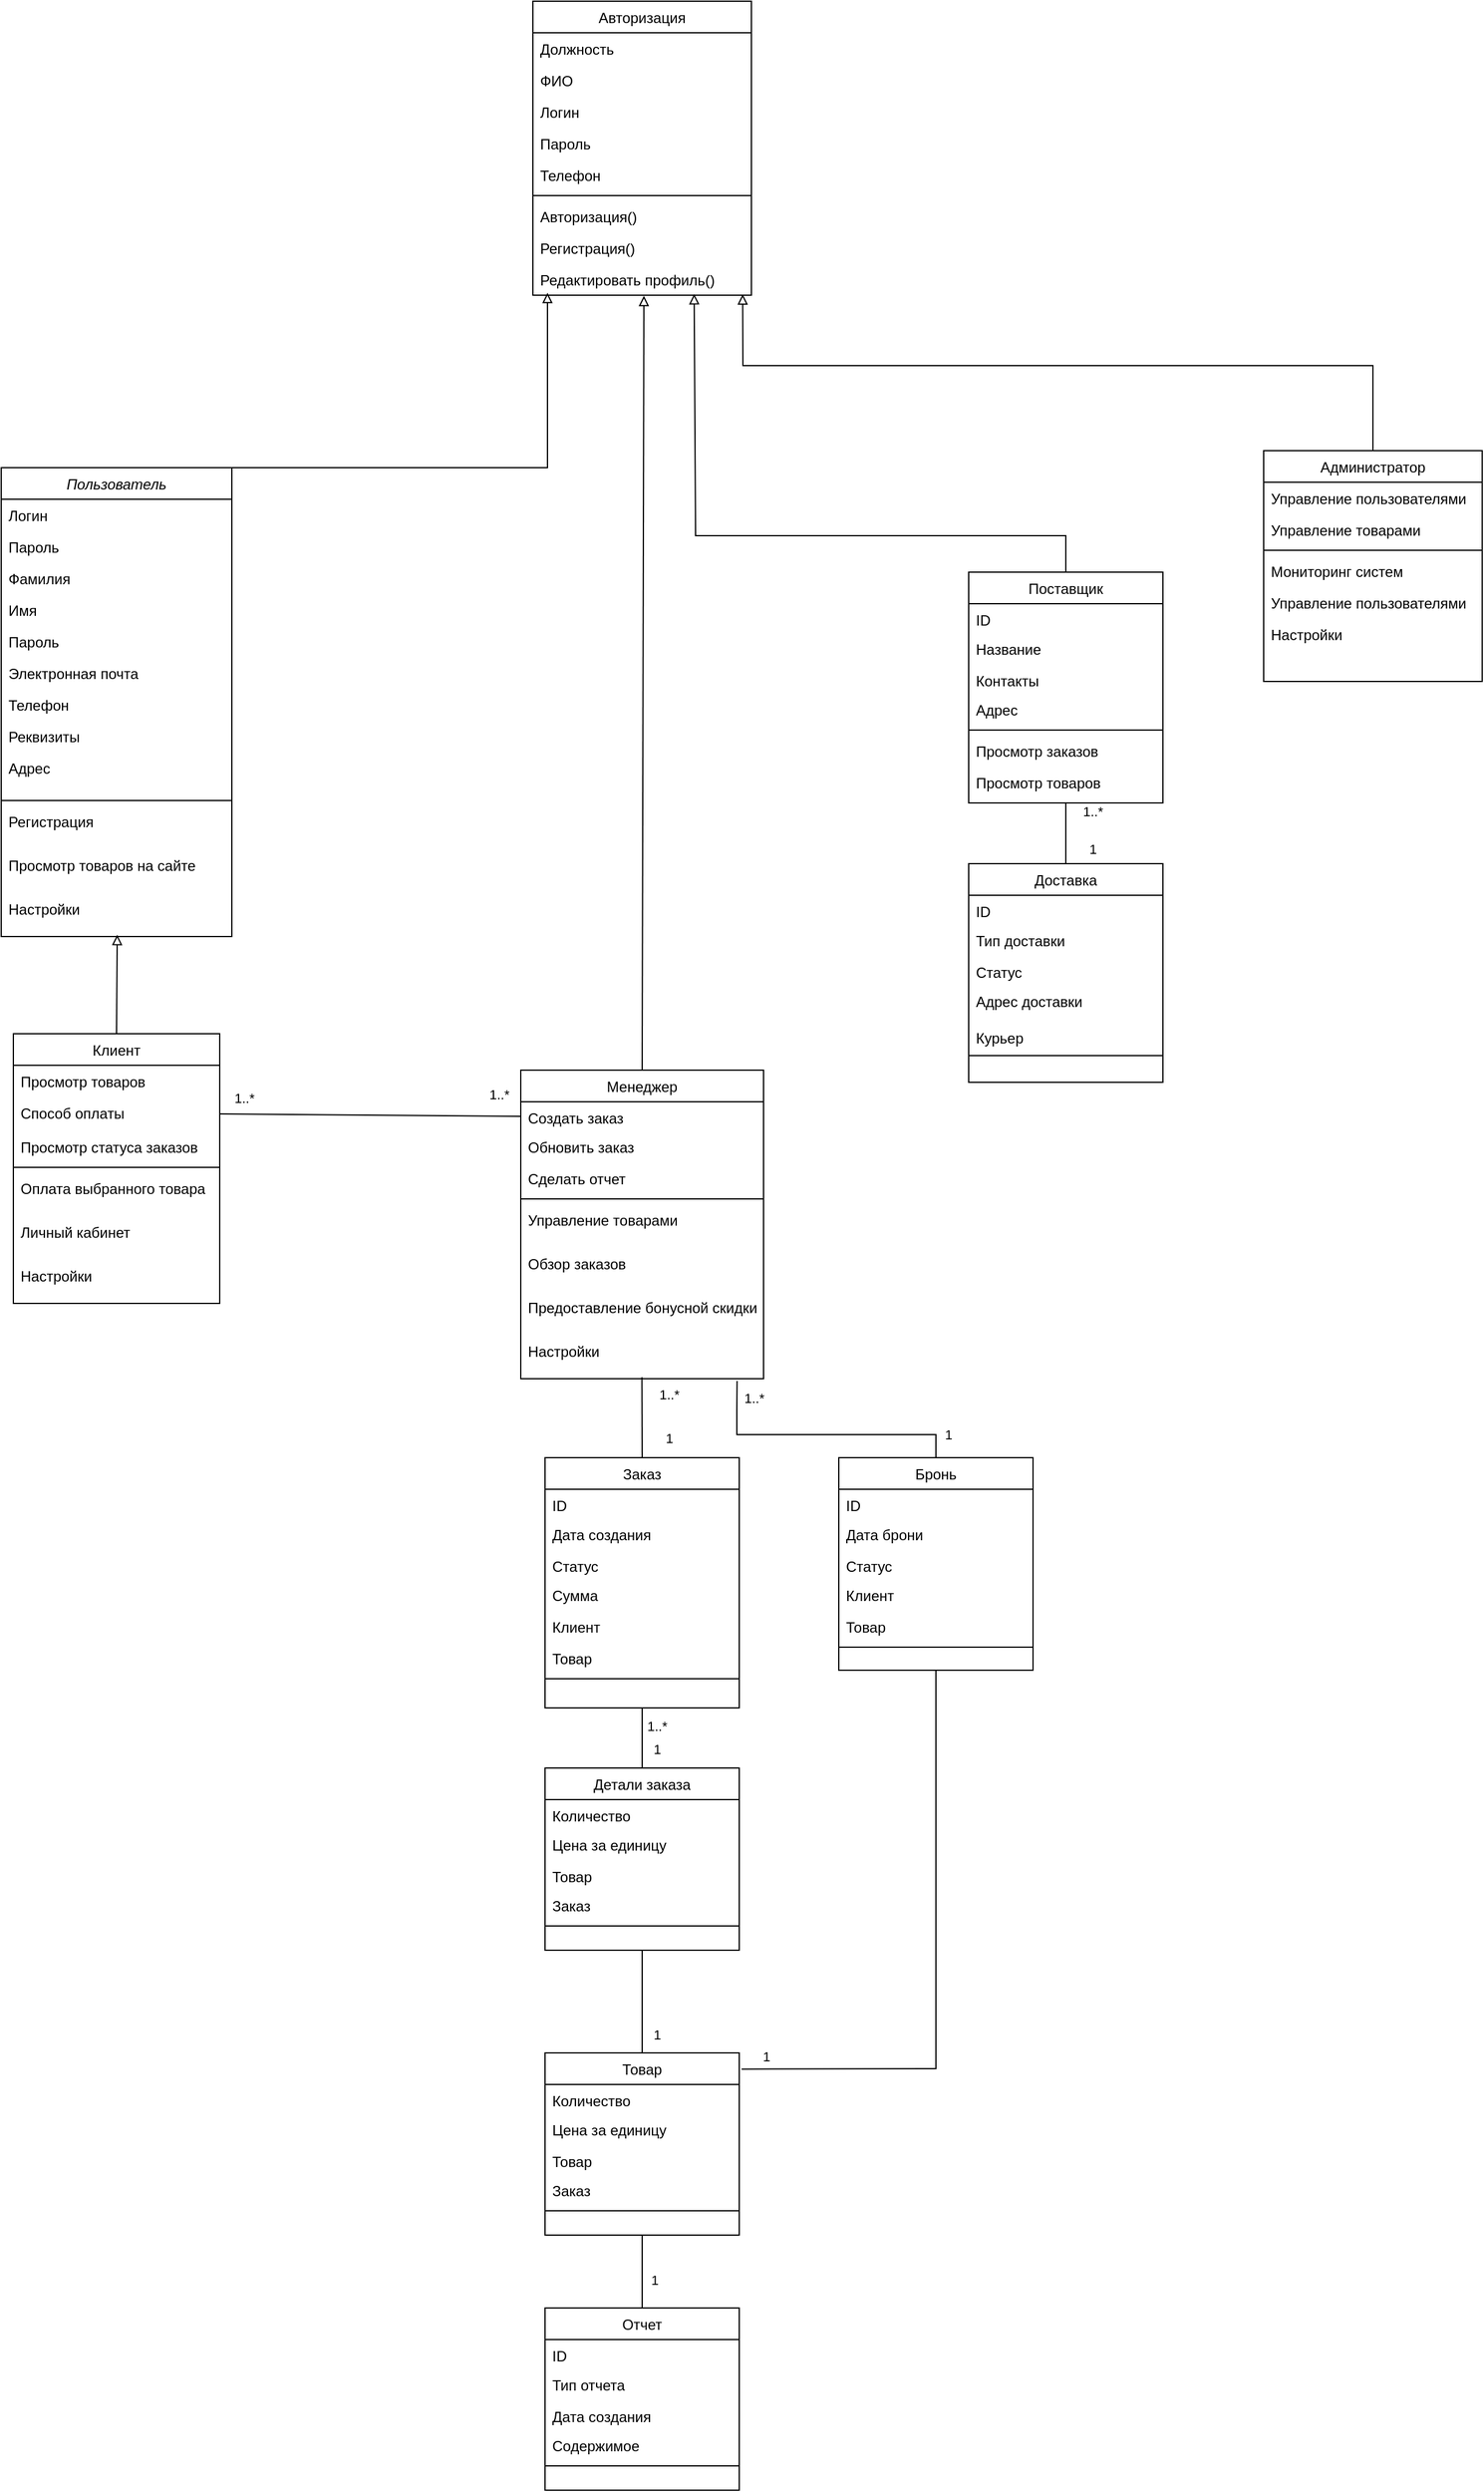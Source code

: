<mxfile version="24.6.4" type="device">
  <diagram id="C5RBs43oDa-KdzZeNtuy" name="Page-1">
    <mxGraphModel dx="1066" dy="1782" grid="1" gridSize="10" guides="1" tooltips="1" connect="1" arrows="1" fold="1" page="1" pageScale="1" pageWidth="827" pageHeight="1169" math="0" shadow="0">
      <root>
        <mxCell id="WIyWlLk6GJQsqaUBKTNV-0" />
        <mxCell id="WIyWlLk6GJQsqaUBKTNV-1" parent="WIyWlLk6GJQsqaUBKTNV-0" />
        <mxCell id="zkfFHV4jXpPFQw0GAbJ--0" value="Пользователь" style="swimlane;fontStyle=2;align=center;verticalAlign=top;childLayout=stackLayout;horizontal=1;startSize=26;horizontalStack=0;resizeParent=1;resizeLast=0;collapsible=1;marginBottom=0;rounded=0;shadow=0;strokeWidth=1;" parent="WIyWlLk6GJQsqaUBKTNV-1" vertex="1">
          <mxGeometry x="30" y="-656" width="190" height="386" as="geometry">
            <mxRectangle x="220" y="20" width="160" height="26" as="alternateBounds" />
          </mxGeometry>
        </mxCell>
        <mxCell id="zkfFHV4jXpPFQw0GAbJ--1" value="Логин" style="text;align=left;verticalAlign=top;spacingLeft=4;spacingRight=4;overflow=hidden;rotatable=0;points=[[0,0.5],[1,0.5]];portConstraint=eastwest;" parent="zkfFHV4jXpPFQw0GAbJ--0" vertex="1">
          <mxGeometry y="26" width="190" height="26" as="geometry" />
        </mxCell>
        <mxCell id="zkfFHV4jXpPFQw0GAbJ--2" value="Пароль" style="text;align=left;verticalAlign=top;spacingLeft=4;spacingRight=4;overflow=hidden;rotatable=0;points=[[0,0.5],[1,0.5]];portConstraint=eastwest;rounded=0;shadow=0;html=0;" parent="zkfFHV4jXpPFQw0GAbJ--0" vertex="1">
          <mxGeometry y="52" width="190" height="26" as="geometry" />
        </mxCell>
        <mxCell id="ye57K-6yCC5yZi4VdU77-1" value="Фамилия" style="text;align=left;verticalAlign=top;spacingLeft=4;spacingRight=4;overflow=hidden;rotatable=0;points=[[0,0.5],[1,0.5]];portConstraint=eastwest;rounded=0;shadow=0;html=0;" parent="zkfFHV4jXpPFQw0GAbJ--0" vertex="1">
          <mxGeometry y="78" width="190" height="26" as="geometry" />
        </mxCell>
        <mxCell id="ye57K-6yCC5yZi4VdU77-2" value="Имя" style="text;align=left;verticalAlign=top;spacingLeft=4;spacingRight=4;overflow=hidden;rotatable=0;points=[[0,0.5],[1,0.5]];portConstraint=eastwest;rounded=0;shadow=0;html=0;" parent="zkfFHV4jXpPFQw0GAbJ--0" vertex="1">
          <mxGeometry y="104" width="190" height="26" as="geometry" />
        </mxCell>
        <mxCell id="ye57K-6yCC5yZi4VdU77-3" value="Пароль" style="text;align=left;verticalAlign=top;spacingLeft=4;spacingRight=4;overflow=hidden;rotatable=0;points=[[0,0.5],[1,0.5]];portConstraint=eastwest;rounded=0;shadow=0;html=0;" parent="zkfFHV4jXpPFQw0GAbJ--0" vertex="1">
          <mxGeometry y="130" width="190" height="26" as="geometry" />
        </mxCell>
        <mxCell id="ye57K-6yCC5yZi4VdU77-4" value="Электронная почта" style="text;align=left;verticalAlign=top;spacingLeft=4;spacingRight=4;overflow=hidden;rotatable=0;points=[[0,0.5],[1,0.5]];portConstraint=eastwest;rounded=0;shadow=0;html=0;" parent="zkfFHV4jXpPFQw0GAbJ--0" vertex="1">
          <mxGeometry y="156" width="190" height="26" as="geometry" />
        </mxCell>
        <mxCell id="ye57K-6yCC5yZi4VdU77-5" value="Телефон" style="text;align=left;verticalAlign=top;spacingLeft=4;spacingRight=4;overflow=hidden;rotatable=0;points=[[0,0.5],[1,0.5]];portConstraint=eastwest;rounded=0;shadow=0;html=0;" parent="zkfFHV4jXpPFQw0GAbJ--0" vertex="1">
          <mxGeometry y="182" width="190" height="26" as="geometry" />
        </mxCell>
        <mxCell id="ye57K-6yCC5yZi4VdU77-6" value="Реквизиты" style="text;align=left;verticalAlign=top;spacingLeft=4;spacingRight=4;overflow=hidden;rotatable=0;points=[[0,0.5],[1,0.5]];portConstraint=eastwest;rounded=0;shadow=0;html=0;" parent="zkfFHV4jXpPFQw0GAbJ--0" vertex="1">
          <mxGeometry y="208" width="190" height="26" as="geometry" />
        </mxCell>
        <mxCell id="zkfFHV4jXpPFQw0GAbJ--3" value="Адрес" style="text;align=left;verticalAlign=top;spacingLeft=4;spacingRight=4;overflow=hidden;rotatable=0;points=[[0,0.5],[1,0.5]];portConstraint=eastwest;rounded=0;shadow=0;html=0;" parent="zkfFHV4jXpPFQw0GAbJ--0" vertex="1">
          <mxGeometry y="234" width="190" height="36" as="geometry" />
        </mxCell>
        <mxCell id="zkfFHV4jXpPFQw0GAbJ--4" value="" style="line;html=1;strokeWidth=1;align=left;verticalAlign=middle;spacingTop=-1;spacingLeft=3;spacingRight=3;rotatable=0;labelPosition=right;points=[];portConstraint=eastwest;" parent="zkfFHV4jXpPFQw0GAbJ--0" vertex="1">
          <mxGeometry y="270" width="190" height="8" as="geometry" />
        </mxCell>
        <mxCell id="G7m8t5l0j-8tKaaphO8F-0" value="Регистрация" style="text;align=left;verticalAlign=top;spacingLeft=4;spacingRight=4;overflow=hidden;rotatable=0;points=[[0,0.5],[1,0.5]];portConstraint=eastwest;rounded=0;shadow=0;html=0;" parent="zkfFHV4jXpPFQw0GAbJ--0" vertex="1">
          <mxGeometry y="278" width="190" height="36" as="geometry" />
        </mxCell>
        <mxCell id="G7m8t5l0j-8tKaaphO8F-4" value="Просмотр товаров на сайте" style="text;align=left;verticalAlign=top;spacingLeft=4;spacingRight=4;overflow=hidden;rotatable=0;points=[[0,0.5],[1,0.5]];portConstraint=eastwest;rounded=0;shadow=0;html=0;" parent="zkfFHV4jXpPFQw0GAbJ--0" vertex="1">
          <mxGeometry y="314" width="190" height="36" as="geometry" />
        </mxCell>
        <mxCell id="G7m8t5l0j-8tKaaphO8F-1" value="Настройки" style="text;align=left;verticalAlign=top;spacingLeft=4;spacingRight=4;overflow=hidden;rotatable=0;points=[[0,0.5],[1,0.5]];portConstraint=eastwest;rounded=0;shadow=0;html=0;" parent="zkfFHV4jXpPFQw0GAbJ--0" vertex="1">
          <mxGeometry y="350" width="190" height="36" as="geometry" />
        </mxCell>
        <mxCell id="zkfFHV4jXpPFQw0GAbJ--6" value="Клиент" style="swimlane;fontStyle=0;align=center;verticalAlign=top;childLayout=stackLayout;horizontal=1;startSize=26;horizontalStack=0;resizeParent=1;resizeLast=0;collapsible=1;marginBottom=0;rounded=0;shadow=0;strokeWidth=1;" parent="WIyWlLk6GJQsqaUBKTNV-1" vertex="1">
          <mxGeometry x="40" y="-190" width="170" height="222" as="geometry">
            <mxRectangle x="130" y="380" width="160" height="26" as="alternateBounds" />
          </mxGeometry>
        </mxCell>
        <mxCell id="zkfFHV4jXpPFQw0GAbJ--7" value="Просмотр товаров" style="text;align=left;verticalAlign=top;spacingLeft=4;spacingRight=4;overflow=hidden;rotatable=0;points=[[0,0.5],[1,0.5]];portConstraint=eastwest;" parent="zkfFHV4jXpPFQw0GAbJ--6" vertex="1">
          <mxGeometry y="26" width="170" height="26" as="geometry" />
        </mxCell>
        <mxCell id="zkfFHV4jXpPFQw0GAbJ--8" value="Способ оплаты" style="text;align=left;verticalAlign=top;spacingLeft=4;spacingRight=4;overflow=hidden;rotatable=0;points=[[0,0.5],[1,0.5]];portConstraint=eastwest;rounded=0;shadow=0;html=0;" parent="zkfFHV4jXpPFQw0GAbJ--6" vertex="1">
          <mxGeometry y="52" width="170" height="28" as="geometry" />
        </mxCell>
        <mxCell id="ye57K-6yCC5yZi4VdU77-9" value="Просмотр статуса заказов" style="text;align=left;verticalAlign=top;spacingLeft=4;spacingRight=4;overflow=hidden;rotatable=0;points=[[0,0.5],[1,0.5]];portConstraint=eastwest;" parent="zkfFHV4jXpPFQw0GAbJ--6" vertex="1">
          <mxGeometry y="80" width="170" height="26" as="geometry" />
        </mxCell>
        <mxCell id="zkfFHV4jXpPFQw0GAbJ--9" value="" style="line;html=1;strokeWidth=1;align=left;verticalAlign=middle;spacingTop=-1;spacingLeft=3;spacingRight=3;rotatable=0;labelPosition=right;points=[];portConstraint=eastwest;" parent="zkfFHV4jXpPFQw0GAbJ--6" vertex="1">
          <mxGeometry y="106" width="170" height="8" as="geometry" />
        </mxCell>
        <mxCell id="G7m8t5l0j-8tKaaphO8F-9" value="Оплата выбранного товара" style="text;align=left;verticalAlign=top;spacingLeft=4;spacingRight=4;overflow=hidden;rotatable=0;points=[[0,0.5],[1,0.5]];portConstraint=eastwest;rounded=0;shadow=0;html=0;" parent="zkfFHV4jXpPFQw0GAbJ--6" vertex="1">
          <mxGeometry y="114" width="170" height="36" as="geometry" />
        </mxCell>
        <mxCell id="G7m8t5l0j-8tKaaphO8F-11" value="Личный кабинет" style="text;align=left;verticalAlign=top;spacingLeft=4;spacingRight=4;overflow=hidden;rotatable=0;points=[[0,0.5],[1,0.5]];portConstraint=eastwest;rounded=0;shadow=0;html=0;" parent="zkfFHV4jXpPFQw0GAbJ--6" vertex="1">
          <mxGeometry y="150" width="170" height="36" as="geometry" />
        </mxCell>
        <mxCell id="G7m8t5l0j-8tKaaphO8F-10" value="Настройки" style="text;align=left;verticalAlign=top;spacingLeft=4;spacingRight=4;overflow=hidden;rotatable=0;points=[[0,0.5],[1,0.5]];portConstraint=eastwest;rounded=0;shadow=0;html=0;" parent="zkfFHV4jXpPFQw0GAbJ--6" vertex="1">
          <mxGeometry y="186" width="170" height="36" as="geometry" />
        </mxCell>
        <mxCell id="zkfFHV4jXpPFQw0GAbJ--13" value="Менеджер" style="swimlane;fontStyle=0;align=center;verticalAlign=top;childLayout=stackLayout;horizontal=1;startSize=26;horizontalStack=0;resizeParent=1;resizeLast=0;collapsible=1;marginBottom=0;rounded=0;shadow=0;strokeWidth=1;" parent="WIyWlLk6GJQsqaUBKTNV-1" vertex="1">
          <mxGeometry x="458" y="-160" width="200" height="254" as="geometry">
            <mxRectangle x="340" y="380" width="170" height="26" as="alternateBounds" />
          </mxGeometry>
        </mxCell>
        <mxCell id="zkfFHV4jXpPFQw0GAbJ--14" value="Создать заказ" style="text;align=left;verticalAlign=top;spacingLeft=4;spacingRight=4;overflow=hidden;rotatable=0;points=[[0,0.5],[1,0.5]];portConstraint=eastwest;" parent="zkfFHV4jXpPFQw0GAbJ--13" vertex="1">
          <mxGeometry y="26" width="200" height="24" as="geometry" />
        </mxCell>
        <mxCell id="ye57K-6yCC5yZi4VdU77-10" value="Обновить заказ" style="text;align=left;verticalAlign=top;spacingLeft=4;spacingRight=4;overflow=hidden;rotatable=0;points=[[0,0.5],[1,0.5]];portConstraint=eastwest;" parent="zkfFHV4jXpPFQw0GAbJ--13" vertex="1">
          <mxGeometry y="50" width="200" height="26" as="geometry" />
        </mxCell>
        <mxCell id="ye57K-6yCC5yZi4VdU77-11" value="Сделать отчет" style="text;align=left;verticalAlign=top;spacingLeft=4;spacingRight=4;overflow=hidden;rotatable=0;points=[[0,0.5],[1,0.5]];portConstraint=eastwest;" parent="zkfFHV4jXpPFQw0GAbJ--13" vertex="1">
          <mxGeometry y="76" width="200" height="26" as="geometry" />
        </mxCell>
        <mxCell id="zkfFHV4jXpPFQw0GAbJ--15" value="" style="line;html=1;strokeWidth=1;align=left;verticalAlign=middle;spacingTop=-1;spacingLeft=3;spacingRight=3;rotatable=0;labelPosition=right;points=[];portConstraint=eastwest;" parent="zkfFHV4jXpPFQw0GAbJ--13" vertex="1">
          <mxGeometry y="102" width="200" height="8" as="geometry" />
        </mxCell>
        <mxCell id="G7m8t5l0j-8tKaaphO8F-6" value="Управление товарами" style="text;align=left;verticalAlign=top;spacingLeft=4;spacingRight=4;overflow=hidden;rotatable=0;points=[[0,0.5],[1,0.5]];portConstraint=eastwest;rounded=0;shadow=0;html=0;" parent="zkfFHV4jXpPFQw0GAbJ--13" vertex="1">
          <mxGeometry y="110" width="200" height="36" as="geometry" />
        </mxCell>
        <mxCell id="G7m8t5l0j-8tKaaphO8F-7" value="Обзор заказов" style="text;align=left;verticalAlign=top;spacingLeft=4;spacingRight=4;overflow=hidden;rotatable=0;points=[[0,0.5],[1,0.5]];portConstraint=eastwest;rounded=0;shadow=0;html=0;" parent="zkfFHV4jXpPFQw0GAbJ--13" vertex="1">
          <mxGeometry y="146" width="200" height="36" as="geometry" />
        </mxCell>
        <mxCell id="G7m8t5l0j-8tKaaphO8F-8" value="Предоставление бонусной скидки" style="text;align=left;verticalAlign=top;spacingLeft=4;spacingRight=4;overflow=hidden;rotatable=0;points=[[0,0.5],[1,0.5]];portConstraint=eastwest;rounded=0;shadow=0;html=0;" parent="zkfFHV4jXpPFQw0GAbJ--13" vertex="1">
          <mxGeometry y="182" width="200" height="36" as="geometry" />
        </mxCell>
        <mxCell id="G7m8t5l0j-8tKaaphO8F-5" value="Настройки" style="text;align=left;verticalAlign=top;spacingLeft=4;spacingRight=4;overflow=hidden;rotatable=0;points=[[0,0.5],[1,0.5]];portConstraint=eastwest;rounded=0;shadow=0;html=0;" parent="zkfFHV4jXpPFQw0GAbJ--13" vertex="1">
          <mxGeometry y="218" width="200" height="36" as="geometry" />
        </mxCell>
        <mxCell id="zkfFHV4jXpPFQw0GAbJ--17" value="Администратор" style="swimlane;fontStyle=0;align=center;verticalAlign=top;childLayout=stackLayout;horizontal=1;startSize=26;horizontalStack=0;resizeParent=1;resizeLast=0;collapsible=1;marginBottom=0;rounded=0;shadow=0;strokeWidth=1;" parent="WIyWlLk6GJQsqaUBKTNV-1" vertex="1">
          <mxGeometry x="1070" y="-670" width="180" height="190" as="geometry">
            <mxRectangle x="550" y="140" width="160" height="26" as="alternateBounds" />
          </mxGeometry>
        </mxCell>
        <mxCell id="zkfFHV4jXpPFQw0GAbJ--18" value="Управление пользователями" style="text;align=left;verticalAlign=top;spacingLeft=4;spacingRight=4;overflow=hidden;rotatable=0;points=[[0,0.5],[1,0.5]];portConstraint=eastwest;" parent="zkfFHV4jXpPFQw0GAbJ--17" vertex="1">
          <mxGeometry y="26" width="180" height="26" as="geometry" />
        </mxCell>
        <mxCell id="zkfFHV4jXpPFQw0GAbJ--19" value="Управление товарами" style="text;align=left;verticalAlign=top;spacingLeft=4;spacingRight=4;overflow=hidden;rotatable=0;points=[[0,0.5],[1,0.5]];portConstraint=eastwest;rounded=0;shadow=0;html=0;" parent="zkfFHV4jXpPFQw0GAbJ--17" vertex="1">
          <mxGeometry y="52" width="180" height="26" as="geometry" />
        </mxCell>
        <mxCell id="zkfFHV4jXpPFQw0GAbJ--23" value="" style="line;html=1;strokeWidth=1;align=left;verticalAlign=middle;spacingTop=-1;spacingLeft=3;spacingRight=3;rotatable=0;labelPosition=right;points=[];portConstraint=eastwest;" parent="zkfFHV4jXpPFQw0GAbJ--17" vertex="1">
          <mxGeometry y="78" width="180" height="8" as="geometry" />
        </mxCell>
        <mxCell id="zkfFHV4jXpPFQw0GAbJ--24" value="Мониторинг систем" style="text;align=left;verticalAlign=top;spacingLeft=4;spacingRight=4;overflow=hidden;rotatable=0;points=[[0,0.5],[1,0.5]];portConstraint=eastwest;" parent="zkfFHV4jXpPFQw0GAbJ--17" vertex="1">
          <mxGeometry y="86" width="180" height="26" as="geometry" />
        </mxCell>
        <mxCell id="G7m8t5l0j-8tKaaphO8F-3" value="Управление пользователями" style="text;align=left;verticalAlign=top;spacingLeft=4;spacingRight=4;overflow=hidden;rotatable=0;points=[[0,0.5],[1,0.5]];portConstraint=eastwest;" parent="zkfFHV4jXpPFQw0GAbJ--17" vertex="1">
          <mxGeometry y="112" width="180" height="26" as="geometry" />
        </mxCell>
        <mxCell id="G7m8t5l0j-8tKaaphO8F-2" value="Настройки" style="text;align=left;verticalAlign=top;spacingLeft=4;spacingRight=4;overflow=hidden;rotatable=0;points=[[0,0.5],[1,0.5]];portConstraint=eastwest;" parent="zkfFHV4jXpPFQw0GAbJ--17" vertex="1">
          <mxGeometry y="138" width="180" height="26" as="geometry" />
        </mxCell>
        <mxCell id="ye57K-6yCC5yZi4VdU77-15" value="Заказ" style="swimlane;fontStyle=0;align=center;verticalAlign=top;childLayout=stackLayout;horizontal=1;startSize=26;horizontalStack=0;resizeParent=1;resizeLast=0;collapsible=1;marginBottom=0;rounded=0;shadow=0;strokeWidth=1;" parent="WIyWlLk6GJQsqaUBKTNV-1" vertex="1">
          <mxGeometry x="478" y="159" width="160" height="206" as="geometry">
            <mxRectangle x="340" y="380" width="170" height="26" as="alternateBounds" />
          </mxGeometry>
        </mxCell>
        <mxCell id="ye57K-6yCC5yZi4VdU77-16" value="ID" style="text;align=left;verticalAlign=top;spacingLeft=4;spacingRight=4;overflow=hidden;rotatable=0;points=[[0,0.5],[1,0.5]];portConstraint=eastwest;" parent="ye57K-6yCC5yZi4VdU77-15" vertex="1">
          <mxGeometry y="26" width="160" height="24" as="geometry" />
        </mxCell>
        <mxCell id="ye57K-6yCC5yZi4VdU77-17" value="Дата создания" style="text;align=left;verticalAlign=top;spacingLeft=4;spacingRight=4;overflow=hidden;rotatable=0;points=[[0,0.5],[1,0.5]];portConstraint=eastwest;" parent="ye57K-6yCC5yZi4VdU77-15" vertex="1">
          <mxGeometry y="50" width="160" height="26" as="geometry" />
        </mxCell>
        <mxCell id="ye57K-6yCC5yZi4VdU77-18" value="Статус" style="text;align=left;verticalAlign=top;spacingLeft=4;spacingRight=4;overflow=hidden;rotatable=0;points=[[0,0.5],[1,0.5]];portConstraint=eastwest;" parent="ye57K-6yCC5yZi4VdU77-15" vertex="1">
          <mxGeometry y="76" width="160" height="24" as="geometry" />
        </mxCell>
        <mxCell id="ye57K-6yCC5yZi4VdU77-20" value="Сумма" style="text;align=left;verticalAlign=top;spacingLeft=4;spacingRight=4;overflow=hidden;rotatable=0;points=[[0,0.5],[1,0.5]];portConstraint=eastwest;" parent="ye57K-6yCC5yZi4VdU77-15" vertex="1">
          <mxGeometry y="100" width="160" height="26" as="geometry" />
        </mxCell>
        <mxCell id="ye57K-6yCC5yZi4VdU77-21" value="Клиент" style="text;align=left;verticalAlign=top;spacingLeft=4;spacingRight=4;overflow=hidden;rotatable=0;points=[[0,0.5],[1,0.5]];portConstraint=eastwest;" parent="ye57K-6yCC5yZi4VdU77-15" vertex="1">
          <mxGeometry y="126" width="160" height="26" as="geometry" />
        </mxCell>
        <mxCell id="ye57K-6yCC5yZi4VdU77-22" value="Товар" style="text;align=left;verticalAlign=top;spacingLeft=4;spacingRight=4;overflow=hidden;rotatable=0;points=[[0,0.5],[1,0.5]];portConstraint=eastwest;" parent="ye57K-6yCC5yZi4VdU77-15" vertex="1">
          <mxGeometry y="152" width="160" height="26" as="geometry" />
        </mxCell>
        <mxCell id="ye57K-6yCC5yZi4VdU77-19" value="" style="line;html=1;strokeWidth=1;align=left;verticalAlign=middle;spacingTop=-1;spacingLeft=3;spacingRight=3;rotatable=0;labelPosition=right;points=[];portConstraint=eastwest;" parent="ye57K-6yCC5yZi4VdU77-15" vertex="1">
          <mxGeometry y="178" width="160" height="8" as="geometry" />
        </mxCell>
        <mxCell id="ye57K-6yCC5yZi4VdU77-26" value="Детали заказа" style="swimlane;fontStyle=0;align=center;verticalAlign=top;childLayout=stackLayout;horizontal=1;startSize=26;horizontalStack=0;resizeParent=1;resizeLast=0;collapsible=1;marginBottom=0;rounded=0;shadow=0;strokeWidth=1;" parent="WIyWlLk6GJQsqaUBKTNV-1" vertex="1">
          <mxGeometry x="478" y="414.5" width="160" height="150" as="geometry">
            <mxRectangle x="340" y="380" width="170" height="26" as="alternateBounds" />
          </mxGeometry>
        </mxCell>
        <mxCell id="ye57K-6yCC5yZi4VdU77-27" value="Количество " style="text;align=left;verticalAlign=top;spacingLeft=4;spacingRight=4;overflow=hidden;rotatable=0;points=[[0,0.5],[1,0.5]];portConstraint=eastwest;" parent="ye57K-6yCC5yZi4VdU77-26" vertex="1">
          <mxGeometry y="26" width="160" height="24" as="geometry" />
        </mxCell>
        <mxCell id="ye57K-6yCC5yZi4VdU77-28" value="Цена за единицу" style="text;align=left;verticalAlign=top;spacingLeft=4;spacingRight=4;overflow=hidden;rotatable=0;points=[[0,0.5],[1,0.5]];portConstraint=eastwest;" parent="ye57K-6yCC5yZi4VdU77-26" vertex="1">
          <mxGeometry y="50" width="160" height="26" as="geometry" />
        </mxCell>
        <mxCell id="ye57K-6yCC5yZi4VdU77-29" value="Товар" style="text;align=left;verticalAlign=top;spacingLeft=4;spacingRight=4;overflow=hidden;rotatable=0;points=[[0,0.5],[1,0.5]];portConstraint=eastwest;" parent="ye57K-6yCC5yZi4VdU77-26" vertex="1">
          <mxGeometry y="76" width="160" height="24" as="geometry" />
        </mxCell>
        <mxCell id="ye57K-6yCC5yZi4VdU77-30" value="Заказ" style="text;align=left;verticalAlign=top;spacingLeft=4;spacingRight=4;overflow=hidden;rotatable=0;points=[[0,0.5],[1,0.5]];portConstraint=eastwest;" parent="ye57K-6yCC5yZi4VdU77-26" vertex="1">
          <mxGeometry y="100" width="160" height="26" as="geometry" />
        </mxCell>
        <mxCell id="ye57K-6yCC5yZi4VdU77-33" value="" style="line;html=1;strokeWidth=1;align=left;verticalAlign=middle;spacingTop=-1;spacingLeft=3;spacingRight=3;rotatable=0;labelPosition=right;points=[];portConstraint=eastwest;" parent="ye57K-6yCC5yZi4VdU77-26" vertex="1">
          <mxGeometry y="126" width="160" height="8" as="geometry" />
        </mxCell>
        <mxCell id="ye57K-6yCC5yZi4VdU77-34" value="Бронь" style="swimlane;fontStyle=0;align=center;verticalAlign=top;childLayout=stackLayout;horizontal=1;startSize=26;horizontalStack=0;resizeParent=1;resizeLast=0;collapsible=1;marginBottom=0;rounded=0;shadow=0;strokeWidth=1;" parent="WIyWlLk6GJQsqaUBKTNV-1" vertex="1">
          <mxGeometry x="720" y="159" width="160" height="175" as="geometry">
            <mxRectangle x="340" y="380" width="170" height="26" as="alternateBounds" />
          </mxGeometry>
        </mxCell>
        <mxCell id="ye57K-6yCC5yZi4VdU77-35" value="ID" style="text;align=left;verticalAlign=top;spacingLeft=4;spacingRight=4;overflow=hidden;rotatable=0;points=[[0,0.5],[1,0.5]];portConstraint=eastwest;" parent="ye57K-6yCC5yZi4VdU77-34" vertex="1">
          <mxGeometry y="26" width="160" height="24" as="geometry" />
        </mxCell>
        <mxCell id="ye57K-6yCC5yZi4VdU77-36" value="Дата брони" style="text;align=left;verticalAlign=top;spacingLeft=4;spacingRight=4;overflow=hidden;rotatable=0;points=[[0,0.5],[1,0.5]];portConstraint=eastwest;" parent="ye57K-6yCC5yZi4VdU77-34" vertex="1">
          <mxGeometry y="50" width="160" height="26" as="geometry" />
        </mxCell>
        <mxCell id="ye57K-6yCC5yZi4VdU77-37" value="Статус" style="text;align=left;verticalAlign=top;spacingLeft=4;spacingRight=4;overflow=hidden;rotatable=0;points=[[0,0.5],[1,0.5]];portConstraint=eastwest;" parent="ye57K-6yCC5yZi4VdU77-34" vertex="1">
          <mxGeometry y="76" width="160" height="24" as="geometry" />
        </mxCell>
        <mxCell id="ye57K-6yCC5yZi4VdU77-39" value="Клиент" style="text;align=left;verticalAlign=top;spacingLeft=4;spacingRight=4;overflow=hidden;rotatable=0;points=[[0,0.5],[1,0.5]];portConstraint=eastwest;" parent="ye57K-6yCC5yZi4VdU77-34" vertex="1">
          <mxGeometry y="100" width="160" height="26" as="geometry" />
        </mxCell>
        <mxCell id="ye57K-6yCC5yZi4VdU77-40" value="Товар" style="text;align=left;verticalAlign=top;spacingLeft=4;spacingRight=4;overflow=hidden;rotatable=0;points=[[0,0.5],[1,0.5]];portConstraint=eastwest;" parent="ye57K-6yCC5yZi4VdU77-34" vertex="1">
          <mxGeometry y="126" width="160" height="26" as="geometry" />
        </mxCell>
        <mxCell id="ye57K-6yCC5yZi4VdU77-41" value="" style="line;html=1;strokeWidth=1;align=left;verticalAlign=middle;spacingTop=-1;spacingLeft=3;spacingRight=3;rotatable=0;labelPosition=right;points=[];portConstraint=eastwest;" parent="ye57K-6yCC5yZi4VdU77-34" vertex="1">
          <mxGeometry y="152" width="160" height="8" as="geometry" />
        </mxCell>
        <mxCell id="ye57K-6yCC5yZi4VdU77-43" value="Товар" style="swimlane;fontStyle=0;align=center;verticalAlign=top;childLayout=stackLayout;horizontal=1;startSize=26;horizontalStack=0;resizeParent=1;resizeLast=0;collapsible=1;marginBottom=0;rounded=0;shadow=0;strokeWidth=1;" parent="WIyWlLk6GJQsqaUBKTNV-1" vertex="1">
          <mxGeometry x="478" y="649" width="160" height="150" as="geometry">
            <mxRectangle x="340" y="380" width="170" height="26" as="alternateBounds" />
          </mxGeometry>
        </mxCell>
        <mxCell id="ye57K-6yCC5yZi4VdU77-44" value="Количество " style="text;align=left;verticalAlign=top;spacingLeft=4;spacingRight=4;overflow=hidden;rotatable=0;points=[[0,0.5],[1,0.5]];portConstraint=eastwest;" parent="ye57K-6yCC5yZi4VdU77-43" vertex="1">
          <mxGeometry y="26" width="160" height="24" as="geometry" />
        </mxCell>
        <mxCell id="ye57K-6yCC5yZi4VdU77-45" value="Цена за единицу" style="text;align=left;verticalAlign=top;spacingLeft=4;spacingRight=4;overflow=hidden;rotatable=0;points=[[0,0.5],[1,0.5]];portConstraint=eastwest;" parent="ye57K-6yCC5yZi4VdU77-43" vertex="1">
          <mxGeometry y="50" width="160" height="26" as="geometry" />
        </mxCell>
        <mxCell id="ye57K-6yCC5yZi4VdU77-46" value="Товар" style="text;align=left;verticalAlign=top;spacingLeft=4;spacingRight=4;overflow=hidden;rotatable=0;points=[[0,0.5],[1,0.5]];portConstraint=eastwest;" parent="ye57K-6yCC5yZi4VdU77-43" vertex="1">
          <mxGeometry y="76" width="160" height="24" as="geometry" />
        </mxCell>
        <mxCell id="ye57K-6yCC5yZi4VdU77-47" value="Заказ" style="text;align=left;verticalAlign=top;spacingLeft=4;spacingRight=4;overflow=hidden;rotatable=0;points=[[0,0.5],[1,0.5]];portConstraint=eastwest;" parent="ye57K-6yCC5yZi4VdU77-43" vertex="1">
          <mxGeometry y="100" width="160" height="26" as="geometry" />
        </mxCell>
        <mxCell id="ye57K-6yCC5yZi4VdU77-48" value="" style="line;html=1;strokeWidth=1;align=left;verticalAlign=middle;spacingTop=-1;spacingLeft=3;spacingRight=3;rotatable=0;labelPosition=right;points=[];portConstraint=eastwest;" parent="ye57K-6yCC5yZi4VdU77-43" vertex="1">
          <mxGeometry y="126" width="160" height="8" as="geometry" />
        </mxCell>
        <mxCell id="ye57K-6yCC5yZi4VdU77-58" value="Отчет" style="swimlane;fontStyle=0;align=center;verticalAlign=top;childLayout=stackLayout;horizontal=1;startSize=26;horizontalStack=0;resizeParent=1;resizeLast=0;collapsible=1;marginBottom=0;rounded=0;shadow=0;strokeWidth=1;" parent="WIyWlLk6GJQsqaUBKTNV-1" vertex="1">
          <mxGeometry x="478" y="859" width="160" height="150" as="geometry">
            <mxRectangle x="340" y="380" width="170" height="26" as="alternateBounds" />
          </mxGeometry>
        </mxCell>
        <mxCell id="ye57K-6yCC5yZi4VdU77-59" value="ID" style="text;align=left;verticalAlign=top;spacingLeft=4;spacingRight=4;overflow=hidden;rotatable=0;points=[[0,0.5],[1,0.5]];portConstraint=eastwest;" parent="ye57K-6yCC5yZi4VdU77-58" vertex="1">
          <mxGeometry y="26" width="160" height="24" as="geometry" />
        </mxCell>
        <mxCell id="ye57K-6yCC5yZi4VdU77-60" value="Тип отчета" style="text;align=left;verticalAlign=top;spacingLeft=4;spacingRight=4;overflow=hidden;rotatable=0;points=[[0,0.5],[1,0.5]];portConstraint=eastwest;" parent="ye57K-6yCC5yZi4VdU77-58" vertex="1">
          <mxGeometry y="50" width="160" height="26" as="geometry" />
        </mxCell>
        <mxCell id="ye57K-6yCC5yZi4VdU77-61" value="Дата создания" style="text;align=left;verticalAlign=top;spacingLeft=4;spacingRight=4;overflow=hidden;rotatable=0;points=[[0,0.5],[1,0.5]];portConstraint=eastwest;" parent="ye57K-6yCC5yZi4VdU77-58" vertex="1">
          <mxGeometry y="76" width="160" height="24" as="geometry" />
        </mxCell>
        <mxCell id="ye57K-6yCC5yZi4VdU77-62" value="Содержимое" style="text;align=left;verticalAlign=top;spacingLeft=4;spacingRight=4;overflow=hidden;rotatable=0;points=[[0,0.5],[1,0.5]];portConstraint=eastwest;" parent="ye57K-6yCC5yZi4VdU77-58" vertex="1">
          <mxGeometry y="100" width="160" height="26" as="geometry" />
        </mxCell>
        <mxCell id="ye57K-6yCC5yZi4VdU77-63" value="" style="line;html=1;strokeWidth=1;align=left;verticalAlign=middle;spacingTop=-1;spacingLeft=3;spacingRight=3;rotatable=0;labelPosition=right;points=[];portConstraint=eastwest;" parent="ye57K-6yCC5yZi4VdU77-58" vertex="1">
          <mxGeometry y="126" width="160" height="8" as="geometry" />
        </mxCell>
        <mxCell id="ye57K-6yCC5yZi4VdU77-71" value="Поставщик" style="swimlane;fontStyle=0;align=center;verticalAlign=top;childLayout=stackLayout;horizontal=1;startSize=26;horizontalStack=0;resizeParent=1;resizeLast=0;collapsible=1;marginBottom=0;rounded=0;shadow=0;strokeWidth=1;" parent="WIyWlLk6GJQsqaUBKTNV-1" vertex="1">
          <mxGeometry x="827" y="-570" width="160" height="190" as="geometry">
            <mxRectangle x="340" y="380" width="170" height="26" as="alternateBounds" />
          </mxGeometry>
        </mxCell>
        <mxCell id="ye57K-6yCC5yZi4VdU77-72" value="ID" style="text;align=left;verticalAlign=top;spacingLeft=4;spacingRight=4;overflow=hidden;rotatable=0;points=[[0,0.5],[1,0.5]];portConstraint=eastwest;" parent="ye57K-6yCC5yZi4VdU77-71" vertex="1">
          <mxGeometry y="26" width="160" height="24" as="geometry" />
        </mxCell>
        <mxCell id="ye57K-6yCC5yZi4VdU77-73" value="Название" style="text;align=left;verticalAlign=top;spacingLeft=4;spacingRight=4;overflow=hidden;rotatable=0;points=[[0,0.5],[1,0.5]];portConstraint=eastwest;" parent="ye57K-6yCC5yZi4VdU77-71" vertex="1">
          <mxGeometry y="50" width="160" height="26" as="geometry" />
        </mxCell>
        <mxCell id="ye57K-6yCC5yZi4VdU77-74" value="Контакты" style="text;align=left;verticalAlign=top;spacingLeft=4;spacingRight=4;overflow=hidden;rotatable=0;points=[[0,0.5],[1,0.5]];portConstraint=eastwest;" parent="ye57K-6yCC5yZi4VdU77-71" vertex="1">
          <mxGeometry y="76" width="160" height="24" as="geometry" />
        </mxCell>
        <mxCell id="ye57K-6yCC5yZi4VdU77-75" value="Адрес" style="text;align=left;verticalAlign=top;spacingLeft=4;spacingRight=4;overflow=hidden;rotatable=0;points=[[0,0.5],[1,0.5]];portConstraint=eastwest;" parent="ye57K-6yCC5yZi4VdU77-71" vertex="1">
          <mxGeometry y="100" width="160" height="26" as="geometry" />
        </mxCell>
        <mxCell id="ye57K-6yCC5yZi4VdU77-76" value="" style="line;html=1;strokeWidth=1;align=left;verticalAlign=middle;spacingTop=-1;spacingLeft=3;spacingRight=3;rotatable=0;labelPosition=right;points=[];portConstraint=eastwest;" parent="ye57K-6yCC5yZi4VdU77-71" vertex="1">
          <mxGeometry y="126" width="160" height="8" as="geometry" />
        </mxCell>
        <mxCell id="G7m8t5l0j-8tKaaphO8F-15" value="Просмотр заказов" style="text;align=left;verticalAlign=top;spacingLeft=4;spacingRight=4;overflow=hidden;rotatable=0;points=[[0,0.5],[1,0.5]];portConstraint=eastwest;" parent="ye57K-6yCC5yZi4VdU77-71" vertex="1">
          <mxGeometry y="134" width="160" height="26" as="geometry" />
        </mxCell>
        <mxCell id="G7m8t5l0j-8tKaaphO8F-13" value="Просмотр товаров" style="text;align=left;verticalAlign=top;spacingLeft=4;spacingRight=4;overflow=hidden;rotatable=0;points=[[0,0.5],[1,0.5]];portConstraint=eastwest;" parent="ye57K-6yCC5yZi4VdU77-71" vertex="1">
          <mxGeometry y="160" width="160" height="26" as="geometry" />
        </mxCell>
        <mxCell id="ye57K-6yCC5yZi4VdU77-77" value="Доставка" style="swimlane;fontStyle=0;align=center;verticalAlign=top;childLayout=stackLayout;horizontal=1;startSize=26;horizontalStack=0;resizeParent=1;resizeLast=0;collapsible=1;marginBottom=0;rounded=0;shadow=0;strokeWidth=1;" parent="WIyWlLk6GJQsqaUBKTNV-1" vertex="1">
          <mxGeometry x="827" y="-330" width="160" height="180" as="geometry">
            <mxRectangle x="340" y="380" width="170" height="26" as="alternateBounds" />
          </mxGeometry>
        </mxCell>
        <mxCell id="ye57K-6yCC5yZi4VdU77-78" value="ID" style="text;align=left;verticalAlign=top;spacingLeft=4;spacingRight=4;overflow=hidden;rotatable=0;points=[[0,0.5],[1,0.5]];portConstraint=eastwest;" parent="ye57K-6yCC5yZi4VdU77-77" vertex="1">
          <mxGeometry y="26" width="160" height="24" as="geometry" />
        </mxCell>
        <mxCell id="ye57K-6yCC5yZi4VdU77-79" value="Тип доставки" style="text;align=left;verticalAlign=top;spacingLeft=4;spacingRight=4;overflow=hidden;rotatable=0;points=[[0,0.5],[1,0.5]];portConstraint=eastwest;" parent="ye57K-6yCC5yZi4VdU77-77" vertex="1">
          <mxGeometry y="50" width="160" height="26" as="geometry" />
        </mxCell>
        <mxCell id="ye57K-6yCC5yZi4VdU77-80" value="Статус" style="text;align=left;verticalAlign=top;spacingLeft=4;spacingRight=4;overflow=hidden;rotatable=0;points=[[0,0.5],[1,0.5]];portConstraint=eastwest;" parent="ye57K-6yCC5yZi4VdU77-77" vertex="1">
          <mxGeometry y="76" width="160" height="24" as="geometry" />
        </mxCell>
        <mxCell id="ye57K-6yCC5yZi4VdU77-81" value="Адрес доставки" style="text;align=left;verticalAlign=top;spacingLeft=4;spacingRight=4;overflow=hidden;rotatable=0;points=[[0,0.5],[1,0.5]];portConstraint=eastwest;" parent="ye57K-6yCC5yZi4VdU77-77" vertex="1">
          <mxGeometry y="100" width="160" height="30" as="geometry" />
        </mxCell>
        <mxCell id="ye57K-6yCC5yZi4VdU77-89" value="Курьер" style="text;align=left;verticalAlign=top;spacingLeft=4;spacingRight=4;overflow=hidden;rotatable=0;points=[[0,0.5],[1,0.5]];portConstraint=eastwest;" parent="ye57K-6yCC5yZi4VdU77-77" vertex="1">
          <mxGeometry y="130" width="160" height="24" as="geometry" />
        </mxCell>
        <mxCell id="ye57K-6yCC5yZi4VdU77-82" value="" style="line;html=1;strokeWidth=1;align=left;verticalAlign=middle;spacingTop=-1;spacingLeft=3;spacingRight=3;rotatable=0;labelPosition=right;points=[];portConstraint=eastwest;" parent="ye57K-6yCC5yZi4VdU77-77" vertex="1">
          <mxGeometry y="154" width="160" height="8" as="geometry" />
        </mxCell>
        <mxCell id="BoerY9Q5aqh3OvZCakRR-8" value="" style="endArrow=block;html=1;rounded=0;exitX=0.5;exitY=0;exitDx=0;exitDy=0;endFill=0;entryX=0.503;entryY=0.96;entryDx=0;entryDy=0;entryPerimeter=0;" edge="1" parent="WIyWlLk6GJQsqaUBKTNV-1" source="zkfFHV4jXpPFQw0GAbJ--6" target="G7m8t5l0j-8tKaaphO8F-1">
          <mxGeometry width="50" height="50" relative="1" as="geometry">
            <mxPoint x="230" y="-230" as="sourcePoint" />
            <mxPoint x="113" y="-270" as="targetPoint" />
          </mxGeometry>
        </mxCell>
        <mxCell id="BoerY9Q5aqh3OvZCakRR-10" value="" style="endArrow=none;html=1;rounded=0;entryX=0.5;entryY=1;entryDx=0;entryDy=0;exitX=0.5;exitY=0;exitDx=0;exitDy=0;" edge="1" parent="WIyWlLk6GJQsqaUBKTNV-1" source="ye57K-6yCC5yZi4VdU77-58" target="ye57K-6yCC5yZi4VdU77-43">
          <mxGeometry width="50" height="50" relative="1" as="geometry">
            <mxPoint x="378" y="629" as="sourcePoint" />
            <mxPoint x="428" y="579" as="targetPoint" />
          </mxGeometry>
        </mxCell>
        <mxCell id="BoerY9Q5aqh3OvZCakRR-11" value="1" style="edgeLabel;html=1;align=center;verticalAlign=middle;resizable=0;points=[];" vertex="1" connectable="0" parent="BoerY9Q5aqh3OvZCakRR-10">
          <mxGeometry x="0.512" y="4" relative="1" as="geometry">
            <mxPoint x="14" y="22" as="offset" />
          </mxGeometry>
        </mxCell>
        <mxCell id="BoerY9Q5aqh3OvZCakRR-17" value="" style="endArrow=none;html=1;rounded=0;entryX=0.5;entryY=1;entryDx=0;entryDy=0;exitX=0.5;exitY=0;exitDx=0;exitDy=0;" edge="1" parent="WIyWlLk6GJQsqaUBKTNV-1" source="ye57K-6yCC5yZi4VdU77-26" target="ye57K-6yCC5yZi4VdU77-15">
          <mxGeometry width="50" height="50" relative="1" as="geometry">
            <mxPoint x="700" y="904.5" as="sourcePoint" />
            <mxPoint x="700" y="844.5" as="targetPoint" />
          </mxGeometry>
        </mxCell>
        <mxCell id="BoerY9Q5aqh3OvZCakRR-18" value="1" style="edgeLabel;html=1;align=center;verticalAlign=middle;resizable=0;points=[];" vertex="1" connectable="0" parent="BoerY9Q5aqh3OvZCakRR-17">
          <mxGeometry x="0.512" y="4" relative="1" as="geometry">
            <mxPoint x="16" y="22" as="offset" />
          </mxGeometry>
        </mxCell>
        <mxCell id="BoerY9Q5aqh3OvZCakRR-19" value="1..*" style="edgeLabel;html=1;align=center;verticalAlign=middle;resizable=0;points=[];" vertex="1" connectable="0" parent="BoerY9Q5aqh3OvZCakRR-17">
          <mxGeometry x="-0.265" y="-1" relative="1" as="geometry">
            <mxPoint x="11" y="-17" as="offset" />
          </mxGeometry>
        </mxCell>
        <mxCell id="BoerY9Q5aqh3OvZCakRR-20" value="" style="endArrow=none;html=1;rounded=0;entryX=0.5;entryY=1;entryDx=0;entryDy=0;exitX=0.5;exitY=0;exitDx=0;exitDy=0;" edge="1" parent="WIyWlLk6GJQsqaUBKTNV-1" source="ye57K-6yCC5yZi4VdU77-43" target="ye57K-6yCC5yZi4VdU77-26">
          <mxGeometry width="50" height="50" relative="1" as="geometry">
            <mxPoint x="405.5" y="629" as="sourcePoint" />
            <mxPoint x="405.5" y="579" as="targetPoint" />
          </mxGeometry>
        </mxCell>
        <mxCell id="BoerY9Q5aqh3OvZCakRR-21" value="1" style="edgeLabel;html=1;align=center;verticalAlign=middle;resizable=0;points=[];" vertex="1" connectable="0" parent="BoerY9Q5aqh3OvZCakRR-20">
          <mxGeometry x="0.512" y="4" relative="1" as="geometry">
            <mxPoint x="16" y="49" as="offset" />
          </mxGeometry>
        </mxCell>
        <mxCell id="BoerY9Q5aqh3OvZCakRR-23" value="Авторизация" style="swimlane;fontStyle=0;align=center;verticalAlign=top;childLayout=stackLayout;horizontal=1;startSize=26;horizontalStack=0;resizeParent=1;resizeLast=0;collapsible=1;marginBottom=0;rounded=0;shadow=0;strokeWidth=1;" vertex="1" parent="WIyWlLk6GJQsqaUBKTNV-1">
          <mxGeometry x="468" y="-1040" width="180" height="242" as="geometry">
            <mxRectangle x="550" y="140" width="160" height="26" as="alternateBounds" />
          </mxGeometry>
        </mxCell>
        <mxCell id="BoerY9Q5aqh3OvZCakRR-24" value="Должность" style="text;align=left;verticalAlign=top;spacingLeft=4;spacingRight=4;overflow=hidden;rotatable=0;points=[[0,0.5],[1,0.5]];portConstraint=eastwest;" vertex="1" parent="BoerY9Q5aqh3OvZCakRR-23">
          <mxGeometry y="26" width="180" height="26" as="geometry" />
        </mxCell>
        <mxCell id="BoerY9Q5aqh3OvZCakRR-25" value="ФИО" style="text;align=left;verticalAlign=top;spacingLeft=4;spacingRight=4;overflow=hidden;rotatable=0;points=[[0,0.5],[1,0.5]];portConstraint=eastwest;rounded=0;shadow=0;html=0;" vertex="1" parent="BoerY9Q5aqh3OvZCakRR-23">
          <mxGeometry y="52" width="180" height="26" as="geometry" />
        </mxCell>
        <mxCell id="BoerY9Q5aqh3OvZCakRR-31" value="Логин" style="text;align=left;verticalAlign=top;spacingLeft=4;spacingRight=4;overflow=hidden;rotatable=0;points=[[0,0.5],[1,0.5]];portConstraint=eastwest;rounded=0;shadow=0;html=0;" vertex="1" parent="BoerY9Q5aqh3OvZCakRR-23">
          <mxGeometry y="78" width="180" height="26" as="geometry" />
        </mxCell>
        <mxCell id="BoerY9Q5aqh3OvZCakRR-30" value="Пароль" style="text;align=left;verticalAlign=top;spacingLeft=4;spacingRight=4;overflow=hidden;rotatable=0;points=[[0,0.5],[1,0.5]];portConstraint=eastwest;rounded=0;shadow=0;html=0;" vertex="1" parent="BoerY9Q5aqh3OvZCakRR-23">
          <mxGeometry y="104" width="180" height="26" as="geometry" />
        </mxCell>
        <mxCell id="BoerY9Q5aqh3OvZCakRR-32" value="Телефон" style="text;align=left;verticalAlign=top;spacingLeft=4;spacingRight=4;overflow=hidden;rotatable=0;points=[[0,0.5],[1,0.5]];portConstraint=eastwest;rounded=0;shadow=0;html=0;" vertex="1" parent="BoerY9Q5aqh3OvZCakRR-23">
          <mxGeometry y="130" width="180" height="26" as="geometry" />
        </mxCell>
        <mxCell id="BoerY9Q5aqh3OvZCakRR-26" value="" style="line;html=1;strokeWidth=1;align=left;verticalAlign=middle;spacingTop=-1;spacingLeft=3;spacingRight=3;rotatable=0;labelPosition=right;points=[];portConstraint=eastwest;" vertex="1" parent="BoerY9Q5aqh3OvZCakRR-23">
          <mxGeometry y="156" width="180" height="8" as="geometry" />
        </mxCell>
        <mxCell id="BoerY9Q5aqh3OvZCakRR-27" value="Авторизация()" style="text;align=left;verticalAlign=top;spacingLeft=4;spacingRight=4;overflow=hidden;rotatable=0;points=[[0,0.5],[1,0.5]];portConstraint=eastwest;" vertex="1" parent="BoerY9Q5aqh3OvZCakRR-23">
          <mxGeometry y="164" width="180" height="26" as="geometry" />
        </mxCell>
        <mxCell id="BoerY9Q5aqh3OvZCakRR-28" value="Регистрация()" style="text;align=left;verticalAlign=top;spacingLeft=4;spacingRight=4;overflow=hidden;rotatable=0;points=[[0,0.5],[1,0.5]];portConstraint=eastwest;" vertex="1" parent="BoerY9Q5aqh3OvZCakRR-23">
          <mxGeometry y="190" width="180" height="26" as="geometry" />
        </mxCell>
        <mxCell id="BoerY9Q5aqh3OvZCakRR-29" value="Редактировать профиль()" style="text;align=left;verticalAlign=top;spacingLeft=4;spacingRight=4;overflow=hidden;rotatable=0;points=[[0,0.5],[1,0.5]];portConstraint=eastwest;" vertex="1" parent="BoerY9Q5aqh3OvZCakRR-23">
          <mxGeometry y="216" width="180" height="26" as="geometry" />
        </mxCell>
        <mxCell id="BoerY9Q5aqh3OvZCakRR-33" value="" style="endArrow=block;html=1;rounded=0;exitX=0.5;exitY=0;exitDx=0;exitDy=0;endFill=0;entryX=0.96;entryY=0.972;entryDx=0;entryDy=0;entryPerimeter=0;" edge="1" parent="WIyWlLk6GJQsqaUBKTNV-1" source="zkfFHV4jXpPFQw0GAbJ--17" target="BoerY9Q5aqh3OvZCakRR-29">
          <mxGeometry width="50" height="50" relative="1" as="geometry">
            <mxPoint x="240" y="-218" as="sourcePoint" />
            <mxPoint x="629" y="-800" as="targetPoint" />
            <Array as="points">
              <mxPoint x="1160" y="-730" />
              <mxPoint x="1160" y="-740" />
              <mxPoint x="1130" y="-740" />
              <mxPoint x="1040" y="-740" />
              <mxPoint x="900" y="-740" />
              <mxPoint x="641" y="-740" />
            </Array>
          </mxGeometry>
        </mxCell>
        <mxCell id="BoerY9Q5aqh3OvZCakRR-34" value="" style="endArrow=block;html=1;rounded=0;exitX=0.5;exitY=0;exitDx=0;exitDy=0;endFill=0;" edge="1" parent="WIyWlLk6GJQsqaUBKTNV-1" source="zkfFHV4jXpPFQw0GAbJ--0">
          <mxGeometry width="50" height="50" relative="1" as="geometry">
            <mxPoint x="135" y="-180" as="sourcePoint" />
            <mxPoint x="480" y="-800" as="targetPoint" />
            <Array as="points">
              <mxPoint x="480" y="-656" />
            </Array>
          </mxGeometry>
        </mxCell>
        <mxCell id="BoerY9Q5aqh3OvZCakRR-35" value="" style="endArrow=block;html=1;rounded=0;exitX=0.5;exitY=0;exitDx=0;exitDy=0;endFill=0;entryX=0.508;entryY=1.019;entryDx=0;entryDy=0;entryPerimeter=0;" edge="1" parent="WIyWlLk6GJQsqaUBKTNV-1" source="zkfFHV4jXpPFQw0GAbJ--13" target="BoerY9Q5aqh3OvZCakRR-29">
          <mxGeometry width="50" height="50" relative="1" as="geometry">
            <mxPoint x="135" y="-646" as="sourcePoint" />
            <mxPoint x="490" y="-790" as="targetPoint" />
            <Array as="points" />
          </mxGeometry>
        </mxCell>
        <mxCell id="BoerY9Q5aqh3OvZCakRR-36" value="" style="endArrow=block;html=1;rounded=0;exitX=0.5;exitY=0;exitDx=0;exitDy=0;endFill=0;entryX=0.738;entryY=0.964;entryDx=0;entryDy=0;entryPerimeter=0;" edge="1" parent="WIyWlLk6GJQsqaUBKTNV-1" source="ye57K-6yCC5yZi4VdU77-71" target="BoerY9Q5aqh3OvZCakRR-29">
          <mxGeometry width="50" height="50" relative="1" as="geometry">
            <mxPoint x="568" y="-570" as="sourcePoint" />
            <mxPoint x="569" y="-788" as="targetPoint" />
            <Array as="points">
              <mxPoint x="907" y="-600" />
              <mxPoint x="760" y="-600" />
              <mxPoint x="602" y="-600" />
            </Array>
          </mxGeometry>
        </mxCell>
        <mxCell id="BoerY9Q5aqh3OvZCakRR-38" value="" style="endArrow=none;html=1;rounded=0;exitX=1;exitY=0.5;exitDx=0;exitDy=0;entryX=0;entryY=0.5;entryDx=0;entryDy=0;" edge="1" parent="WIyWlLk6GJQsqaUBKTNV-1" source="zkfFHV4jXpPFQw0GAbJ--8" target="zkfFHV4jXpPFQw0GAbJ--14">
          <mxGeometry width="50" height="50" relative="1" as="geometry">
            <mxPoint x="290" y="-130" as="sourcePoint" />
            <mxPoint x="370" y="-170" as="targetPoint" />
          </mxGeometry>
        </mxCell>
        <mxCell id="BoerY9Q5aqh3OvZCakRR-40" value="1..*" style="edgeLabel;html=1;align=center;verticalAlign=middle;resizable=0;points=[];" vertex="1" connectable="0" parent="BoerY9Q5aqh3OvZCakRR-38">
          <mxGeometry x="0.387" y="-1" relative="1" as="geometry">
            <mxPoint x="-152" y="-16" as="offset" />
          </mxGeometry>
        </mxCell>
        <mxCell id="BoerY9Q5aqh3OvZCakRR-41" value="1..*" style="edgeLabel;html=1;align=center;verticalAlign=middle;resizable=0;points=[];" vertex="1" connectable="0" parent="BoerY9Q5aqh3OvZCakRR-38">
          <mxGeometry x="0.128" relative="1" as="geometry">
            <mxPoint x="90" y="-17" as="offset" />
          </mxGeometry>
        </mxCell>
        <mxCell id="BoerY9Q5aqh3OvZCakRR-42" value="" style="endArrow=none;html=1;rounded=0;exitX=0.5;exitY=0;exitDx=0;exitDy=0;entryX=0.499;entryY=0.964;entryDx=0;entryDy=0;entryPerimeter=0;" edge="1" parent="WIyWlLk6GJQsqaUBKTNV-1" source="ye57K-6yCC5yZi4VdU77-15" target="G7m8t5l0j-8tKaaphO8F-5">
          <mxGeometry width="50" height="50" relative="1" as="geometry">
            <mxPoint x="320" y="150" as="sourcePoint" />
            <mxPoint x="558" y="90" as="targetPoint" />
          </mxGeometry>
        </mxCell>
        <mxCell id="BoerY9Q5aqh3OvZCakRR-43" value="1..*" style="edgeLabel;html=1;align=center;verticalAlign=middle;resizable=0;points=[];" vertex="1" connectable="0" parent="BoerY9Q5aqh3OvZCakRR-42">
          <mxGeometry x="0.079" y="-1" relative="1" as="geometry">
            <mxPoint x="21" y="-16" as="offset" />
          </mxGeometry>
        </mxCell>
        <mxCell id="BoerY9Q5aqh3OvZCakRR-44" value="1" style="edgeLabel;html=1;align=center;verticalAlign=middle;resizable=0;points=[];" vertex="1" connectable="0" parent="BoerY9Q5aqh3OvZCakRR-42">
          <mxGeometry x="-0.524" relative="1" as="geometry">
            <mxPoint x="22" as="offset" />
          </mxGeometry>
        </mxCell>
        <mxCell id="BoerY9Q5aqh3OvZCakRR-46" value="" style="endArrow=none;html=1;rounded=0;exitX=1.012;exitY=0.089;exitDx=0;exitDy=0;exitPerimeter=0;entryX=0.5;entryY=1;entryDx=0;entryDy=0;" edge="1" parent="WIyWlLk6GJQsqaUBKTNV-1" source="ye57K-6yCC5yZi4VdU77-43" target="ye57K-6yCC5yZi4VdU77-34">
          <mxGeometry width="50" height="50" relative="1" as="geometry">
            <mxPoint x="650" y="660" as="sourcePoint" />
            <mxPoint x="800" y="340" as="targetPoint" />
            <Array as="points">
              <mxPoint x="800" y="662" />
              <mxPoint x="800" y="500" />
            </Array>
          </mxGeometry>
        </mxCell>
        <mxCell id="BoerY9Q5aqh3OvZCakRR-47" value="1" style="edgeLabel;html=1;align=center;verticalAlign=middle;resizable=0;points=[];" vertex="1" connectable="0" parent="BoerY9Q5aqh3OvZCakRR-46">
          <mxGeometry x="0.512" y="4" relative="1" as="geometry">
            <mxPoint x="-136" y="199" as="offset" />
          </mxGeometry>
        </mxCell>
        <mxCell id="BoerY9Q5aqh3OvZCakRR-48" value="" style="endArrow=none;html=1;rounded=0;exitX=0.5;exitY=0;exitDx=0;exitDy=0;entryX=0.891;entryY=1.052;entryDx=0;entryDy=0;entryPerimeter=0;" edge="1" parent="WIyWlLk6GJQsqaUBKTNV-1" source="ye57K-6yCC5yZi4VdU77-34" target="G7m8t5l0j-8tKaaphO8F-5">
          <mxGeometry width="50" height="50" relative="1" as="geometry">
            <mxPoint x="760" y="136" as="sourcePoint" />
            <mxPoint x="760" y="70" as="targetPoint" />
            <Array as="points">
              <mxPoint x="800" y="140" />
              <mxPoint x="770" y="140" />
              <mxPoint x="720" y="140" />
              <mxPoint x="636" y="140" />
              <mxPoint x="636" y="120" />
            </Array>
          </mxGeometry>
        </mxCell>
        <mxCell id="BoerY9Q5aqh3OvZCakRR-49" value="1..*" style="edgeLabel;html=1;align=center;verticalAlign=middle;resizable=0;points=[];" vertex="1" connectable="0" parent="BoerY9Q5aqh3OvZCakRR-48">
          <mxGeometry x="0.079" y="-1" relative="1" as="geometry">
            <mxPoint x="-47" y="-29" as="offset" />
          </mxGeometry>
        </mxCell>
        <mxCell id="BoerY9Q5aqh3OvZCakRR-50" value="1" style="edgeLabel;html=1;align=center;verticalAlign=middle;resizable=0;points=[];" vertex="1" connectable="0" parent="BoerY9Q5aqh3OvZCakRR-48">
          <mxGeometry x="-0.524" relative="1" as="geometry">
            <mxPoint x="45" as="offset" />
          </mxGeometry>
        </mxCell>
        <mxCell id="BoerY9Q5aqh3OvZCakRR-51" value="" style="endArrow=none;html=1;rounded=0;exitX=0.5;exitY=0;exitDx=0;exitDy=0;entryX=0.5;entryY=1;entryDx=0;entryDy=0;" edge="1" parent="WIyWlLk6GJQsqaUBKTNV-1" source="ye57K-6yCC5yZi4VdU77-77" target="ye57K-6yCC5yZi4VdU77-71">
          <mxGeometry width="50" height="50" relative="1" as="geometry">
            <mxPoint x="1070" y="-270" as="sourcePoint" />
            <mxPoint x="1070" y="-336" as="targetPoint" />
          </mxGeometry>
        </mxCell>
        <mxCell id="BoerY9Q5aqh3OvZCakRR-52" value="1..*" style="edgeLabel;html=1;align=center;verticalAlign=middle;resizable=0;points=[];" vertex="1" connectable="0" parent="BoerY9Q5aqh3OvZCakRR-51">
          <mxGeometry x="0.079" y="-1" relative="1" as="geometry">
            <mxPoint x="21" y="-16" as="offset" />
          </mxGeometry>
        </mxCell>
        <mxCell id="BoerY9Q5aqh3OvZCakRR-53" value="1" style="edgeLabel;html=1;align=center;verticalAlign=middle;resizable=0;points=[];" vertex="1" connectable="0" parent="BoerY9Q5aqh3OvZCakRR-51">
          <mxGeometry x="-0.524" relative="1" as="geometry">
            <mxPoint x="22" as="offset" />
          </mxGeometry>
        </mxCell>
      </root>
    </mxGraphModel>
  </diagram>
</mxfile>

